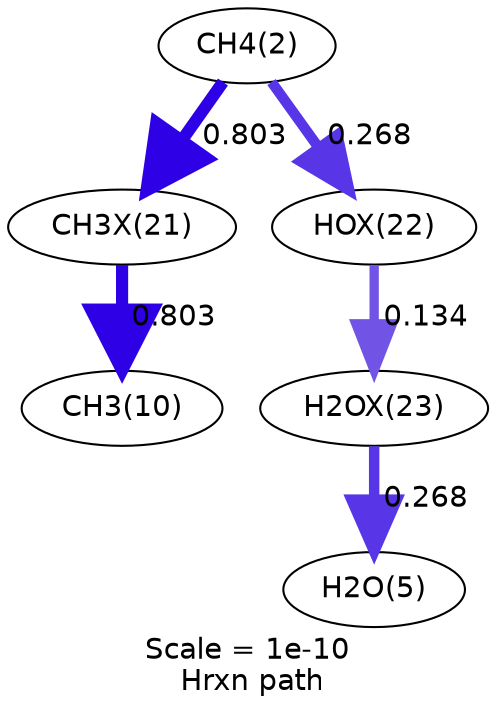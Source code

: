 digraph reaction_paths {
center=1;
s3 -> s25[fontname="Helvetica", style="setlinewidth(5.83)", arrowsize=2.92, color="0.7, 1.3, 0.9"
, label=" 0.803"];
s3 -> s26[fontname="Helvetica", style="setlinewidth(5)", arrowsize=2.5, color="0.7, 0.768, 0.9"
, label=" 0.268"];
s25 -> s11[fontname="Helvetica", style="setlinewidth(5.83)", arrowsize=2.92, color="0.7, 1.3, 0.9"
, label=" 0.803"];
s26 -> s27[fontname="Helvetica", style="setlinewidth(4.48)", arrowsize=2.24, color="0.7, 0.634, 0.9"
, label=" 0.134"];
s27 -> s6[fontname="Helvetica", style="setlinewidth(5)", arrowsize=2.5, color="0.7, 0.768, 0.9"
, label=" 0.268"];
s3 [ fontname="Helvetica", label="CH4(2)"];
s6 [ fontname="Helvetica", label="H2O(5)"];
s11 [ fontname="Helvetica", label="CH3(10)"];
s25 [ fontname="Helvetica", label="CH3X(21)"];
s26 [ fontname="Helvetica", label="HOX(22)"];
s27 [ fontname="Helvetica", label="H2OX(23)"];
 label = "Scale = 1e-10\l Hrxn path";
 fontname = "Helvetica";
}
